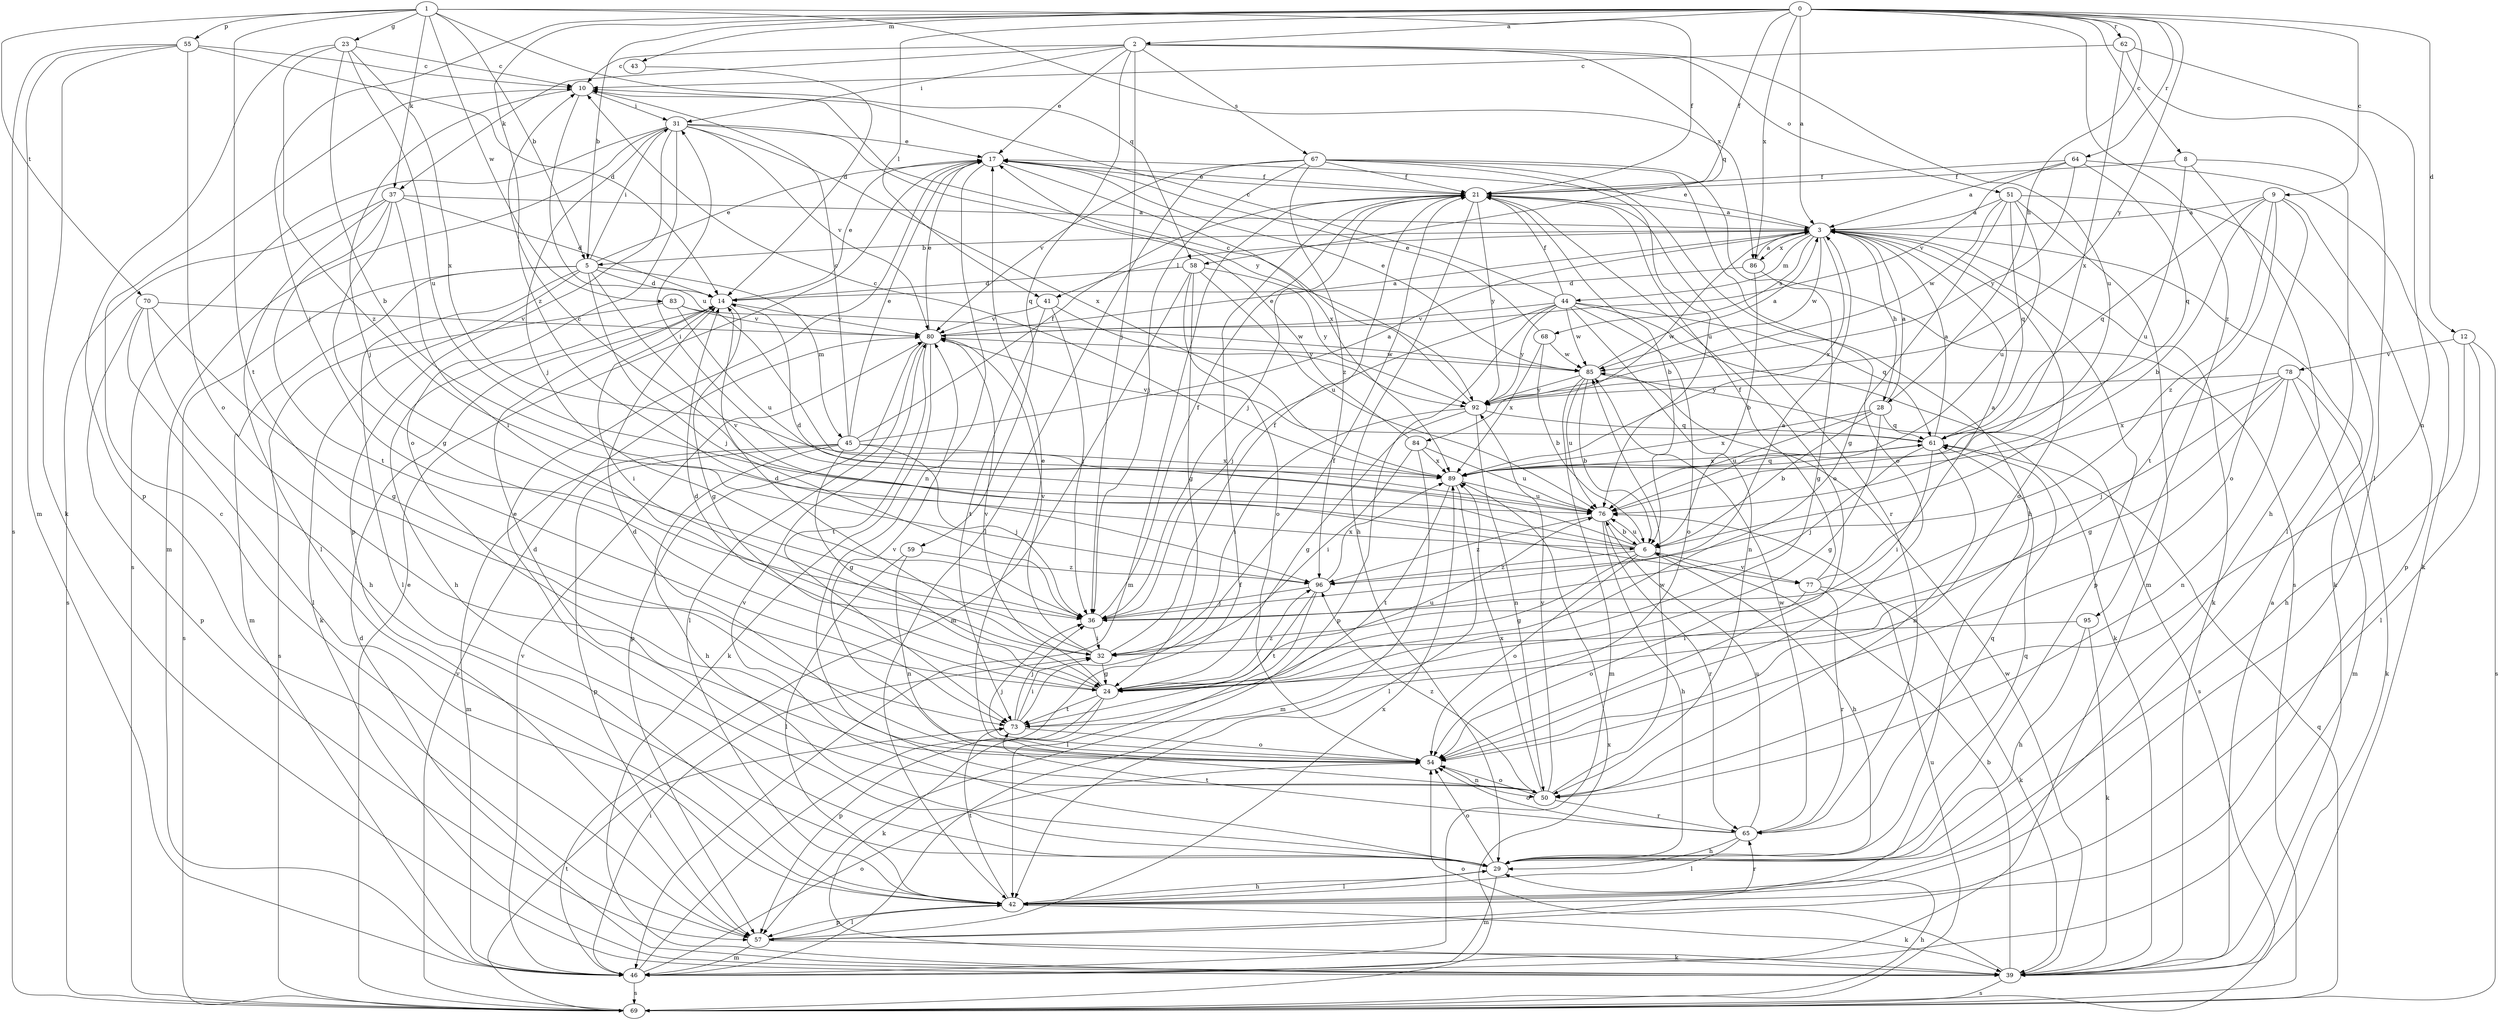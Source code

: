 strict digraph  {
0;
1;
2;
3;
5;
6;
8;
9;
10;
12;
14;
17;
21;
23;
24;
28;
29;
31;
32;
36;
37;
39;
41;
42;
43;
44;
45;
46;
50;
51;
54;
55;
57;
58;
59;
61;
62;
64;
65;
67;
68;
69;
70;
73;
76;
77;
78;
80;
83;
84;
85;
86;
89;
92;
95;
96;
0 -> 2  [label=a];
0 -> 3  [label=a];
0 -> 5  [label=b];
0 -> 8  [label=c];
0 -> 9  [label=c];
0 -> 12  [label=d];
0 -> 21  [label=f];
0 -> 28  [label=h];
0 -> 36  [label=j];
0 -> 41  [label=l];
0 -> 43  [label=m];
0 -> 62  [label=r];
0 -> 64  [label=r];
0 -> 86  [label=x];
0 -> 92  [label=y];
0 -> 95  [label=z];
0 -> 96  [label=z];
1 -> 5  [label=b];
1 -> 21  [label=f];
1 -> 23  [label=g];
1 -> 37  [label=k];
1 -> 55  [label=p];
1 -> 58  [label=q];
1 -> 70  [label=t];
1 -> 73  [label=t];
1 -> 83  [label=w];
1 -> 86  [label=x];
2 -> 10  [label=c];
2 -> 17  [label=e];
2 -> 31  [label=i];
2 -> 36  [label=j];
2 -> 37  [label=k];
2 -> 51  [label=o];
2 -> 58  [label=q];
2 -> 59  [label=q];
2 -> 67  [label=s];
2 -> 76  [label=u];
3 -> 5  [label=b];
3 -> 17  [label=e];
3 -> 28  [label=h];
3 -> 39  [label=k];
3 -> 41  [label=l];
3 -> 44  [label=m];
3 -> 54  [label=o];
3 -> 57  [label=p];
3 -> 68  [label=s];
3 -> 84  [label=w];
3 -> 85  [label=w];
3 -> 86  [label=x];
3 -> 89  [label=x];
5 -> 14  [label=d];
5 -> 17  [label=e];
5 -> 31  [label=i];
5 -> 36  [label=j];
5 -> 39  [label=k];
5 -> 42  [label=l];
5 -> 45  [label=m];
5 -> 46  [label=m];
5 -> 69  [label=s];
5 -> 77  [label=v];
6 -> 10  [label=c];
6 -> 14  [label=d];
6 -> 24  [label=g];
6 -> 29  [label=h];
6 -> 31  [label=i];
6 -> 54  [label=o];
6 -> 76  [label=u];
6 -> 77  [label=v];
6 -> 96  [label=z];
8 -> 21  [label=f];
8 -> 29  [label=h];
8 -> 42  [label=l];
8 -> 76  [label=u];
9 -> 3  [label=a];
9 -> 6  [label=b];
9 -> 54  [label=o];
9 -> 57  [label=p];
9 -> 61  [label=q];
9 -> 73  [label=t];
9 -> 96  [label=z];
10 -> 31  [label=i];
10 -> 36  [label=j];
10 -> 76  [label=u];
12 -> 29  [label=h];
12 -> 42  [label=l];
12 -> 69  [label=s];
12 -> 78  [label=v];
14 -> 17  [label=e];
14 -> 24  [label=g];
14 -> 29  [label=h];
14 -> 32  [label=i];
14 -> 80  [label=v];
17 -> 21  [label=f];
17 -> 50  [label=n];
17 -> 89  [label=x];
21 -> 3  [label=a];
21 -> 6  [label=b];
21 -> 17  [label=e];
21 -> 29  [label=h];
21 -> 36  [label=j];
21 -> 46  [label=m];
21 -> 54  [label=o];
21 -> 65  [label=r];
21 -> 92  [label=y];
23 -> 6  [label=b];
23 -> 10  [label=c];
23 -> 57  [label=p];
23 -> 76  [label=u];
23 -> 89  [label=x];
23 -> 96  [label=z];
24 -> 14  [label=d];
24 -> 39  [label=k];
24 -> 57  [label=p];
24 -> 73  [label=t];
24 -> 76  [label=u];
24 -> 80  [label=v];
24 -> 96  [label=z];
28 -> 3  [label=a];
28 -> 6  [label=b];
28 -> 24  [label=g];
28 -> 61  [label=q];
28 -> 76  [label=u];
28 -> 89  [label=x];
29 -> 17  [label=e];
29 -> 42  [label=l];
29 -> 46  [label=m];
29 -> 54  [label=o];
29 -> 61  [label=q];
29 -> 80  [label=v];
31 -> 17  [label=e];
31 -> 36  [label=j];
31 -> 46  [label=m];
31 -> 54  [label=o];
31 -> 57  [label=p];
31 -> 69  [label=s];
31 -> 80  [label=v];
31 -> 89  [label=x];
31 -> 92  [label=y];
32 -> 14  [label=d];
32 -> 21  [label=f];
32 -> 24  [label=g];
32 -> 80  [label=v];
36 -> 3  [label=a];
36 -> 21  [label=f];
36 -> 32  [label=i];
37 -> 3  [label=a];
37 -> 14  [label=d];
37 -> 24  [label=g];
37 -> 32  [label=i];
37 -> 42  [label=l];
37 -> 69  [label=s];
37 -> 73  [label=t];
39 -> 3  [label=a];
39 -> 6  [label=b];
39 -> 14  [label=d];
39 -> 54  [label=o];
39 -> 69  [label=s];
39 -> 85  [label=w];
41 -> 36  [label=j];
41 -> 73  [label=t];
41 -> 80  [label=v];
41 -> 92  [label=y];
42 -> 29  [label=h];
42 -> 39  [label=k];
42 -> 57  [label=p];
42 -> 65  [label=r];
42 -> 73  [label=t];
43 -> 14  [label=d];
44 -> 10  [label=c];
44 -> 21  [label=f];
44 -> 36  [label=j];
44 -> 39  [label=k];
44 -> 50  [label=n];
44 -> 54  [label=o];
44 -> 57  [label=p];
44 -> 61  [label=q];
44 -> 80  [label=v];
44 -> 85  [label=w];
44 -> 92  [label=y];
45 -> 3  [label=a];
45 -> 10  [label=c];
45 -> 17  [label=e];
45 -> 21  [label=f];
45 -> 24  [label=g];
45 -> 29  [label=h];
45 -> 36  [label=j];
45 -> 46  [label=m];
45 -> 57  [label=p];
45 -> 89  [label=x];
46 -> 21  [label=f];
46 -> 32  [label=i];
46 -> 54  [label=o];
46 -> 69  [label=s];
46 -> 80  [label=v];
50 -> 14  [label=d];
50 -> 54  [label=o];
50 -> 65  [label=r];
50 -> 85  [label=w];
50 -> 89  [label=x];
50 -> 92  [label=y];
50 -> 96  [label=z];
51 -> 3  [label=a];
51 -> 24  [label=g];
51 -> 39  [label=k];
51 -> 46  [label=m];
51 -> 61  [label=q];
51 -> 76  [label=u];
51 -> 85  [label=w];
54 -> 14  [label=d];
54 -> 17  [label=e];
54 -> 36  [label=j];
54 -> 50  [label=n];
54 -> 80  [label=v];
55 -> 10  [label=c];
55 -> 14  [label=d];
55 -> 39  [label=k];
55 -> 46  [label=m];
55 -> 54  [label=o];
55 -> 69  [label=s];
57 -> 10  [label=c];
57 -> 39  [label=k];
57 -> 42  [label=l];
57 -> 46  [label=m];
57 -> 89  [label=x];
58 -> 14  [label=d];
58 -> 24  [label=g];
58 -> 46  [label=m];
58 -> 54  [label=o];
58 -> 76  [label=u];
58 -> 92  [label=y];
59 -> 42  [label=l];
59 -> 50  [label=n];
59 -> 96  [label=z];
61 -> 3  [label=a];
61 -> 32  [label=i];
61 -> 36  [label=j];
61 -> 50  [label=n];
61 -> 80  [label=v];
61 -> 89  [label=x];
62 -> 10  [label=c];
62 -> 42  [label=l];
62 -> 50  [label=n];
62 -> 89  [label=x];
64 -> 3  [label=a];
64 -> 21  [label=f];
64 -> 39  [label=k];
64 -> 61  [label=q];
64 -> 80  [label=v];
64 -> 92  [label=y];
65 -> 29  [label=h];
65 -> 42  [label=l];
65 -> 54  [label=o];
65 -> 61  [label=q];
65 -> 73  [label=t];
65 -> 76  [label=u];
65 -> 85  [label=w];
67 -> 21  [label=f];
67 -> 29  [label=h];
67 -> 36  [label=j];
67 -> 42  [label=l];
67 -> 54  [label=o];
67 -> 69  [label=s];
67 -> 76  [label=u];
67 -> 80  [label=v];
67 -> 96  [label=z];
68 -> 6  [label=b];
68 -> 17  [label=e];
68 -> 85  [label=w];
68 -> 89  [label=x];
69 -> 17  [label=e];
69 -> 29  [label=h];
69 -> 61  [label=q];
69 -> 73  [label=t];
69 -> 76  [label=u];
69 -> 80  [label=v];
69 -> 89  [label=x];
70 -> 24  [label=g];
70 -> 29  [label=h];
70 -> 42  [label=l];
70 -> 57  [label=p];
70 -> 80  [label=v];
73 -> 21  [label=f];
73 -> 32  [label=i];
73 -> 36  [label=j];
73 -> 54  [label=o];
76 -> 6  [label=b];
76 -> 29  [label=h];
76 -> 65  [label=r];
76 -> 96  [label=z];
77 -> 3  [label=a];
77 -> 21  [label=f];
77 -> 39  [label=k];
77 -> 54  [label=o];
77 -> 65  [label=r];
78 -> 24  [label=g];
78 -> 36  [label=j];
78 -> 39  [label=k];
78 -> 46  [label=m];
78 -> 50  [label=n];
78 -> 89  [label=x];
78 -> 92  [label=y];
80 -> 3  [label=a];
80 -> 17  [label=e];
80 -> 39  [label=k];
80 -> 42  [label=l];
80 -> 57  [label=p];
80 -> 73  [label=t];
80 -> 85  [label=w];
83 -> 69  [label=s];
83 -> 76  [label=u];
83 -> 80  [label=v];
83 -> 85  [label=w];
84 -> 17  [label=e];
84 -> 32  [label=i];
84 -> 46  [label=m];
84 -> 76  [label=u];
84 -> 89  [label=x];
85 -> 3  [label=a];
85 -> 6  [label=b];
85 -> 17  [label=e];
85 -> 46  [label=m];
85 -> 69  [label=s];
85 -> 76  [label=u];
85 -> 92  [label=y];
86 -> 3  [label=a];
86 -> 6  [label=b];
86 -> 14  [label=d];
86 -> 24  [label=g];
89 -> 10  [label=c];
89 -> 42  [label=l];
89 -> 61  [label=q];
89 -> 73  [label=t];
89 -> 76  [label=u];
92 -> 10  [label=c];
92 -> 24  [label=g];
92 -> 32  [label=i];
92 -> 50  [label=n];
92 -> 61  [label=q];
95 -> 29  [label=h];
95 -> 32  [label=i];
95 -> 39  [label=k];
96 -> 36  [label=j];
96 -> 42  [label=l];
96 -> 73  [label=t];
96 -> 89  [label=x];
}
